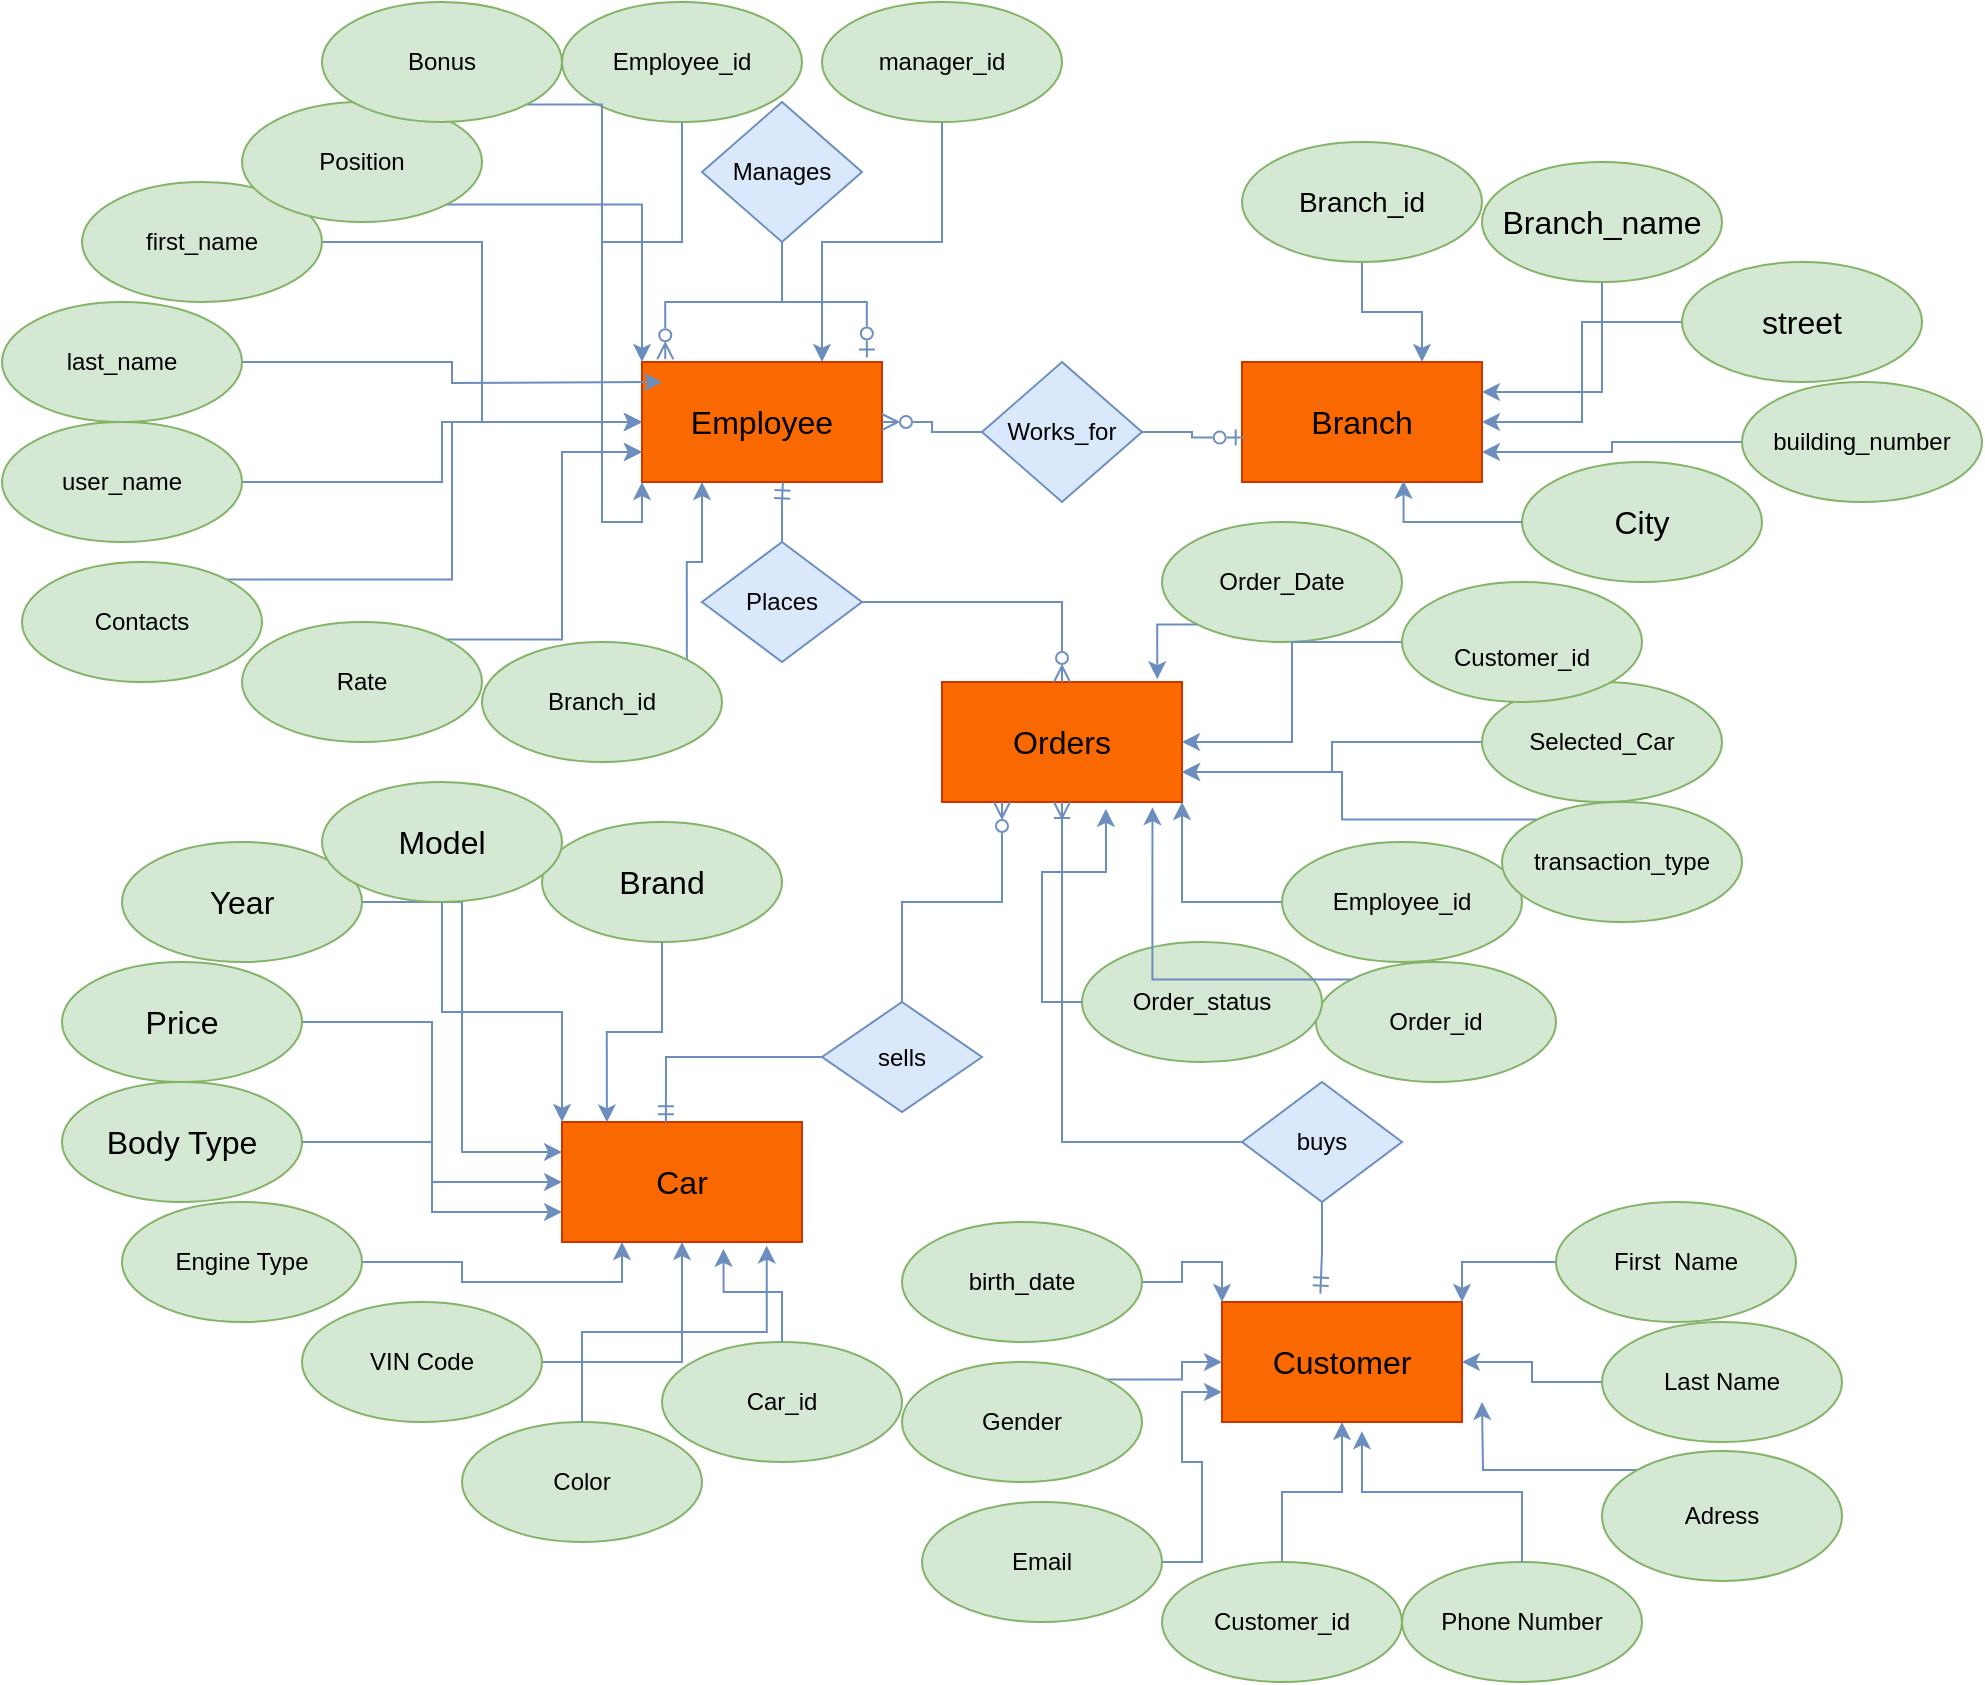 <mxfile version="22.0.4" type="device">
  <diagram name="Сторінка-1" id="SJtXVQ6FmcvDw9WWks-Q">
    <mxGraphModel dx="1050" dy="1719" grid="1" gridSize="10" guides="1" tooltips="1" connect="1" arrows="1" fold="1" page="1" pageScale="1" pageWidth="827" pageHeight="1169" math="0" shadow="0">
      <root>
        <mxCell id="0" />
        <mxCell id="1" parent="0" />
        <mxCell id="xA2Xlw5TdVz1zvSwqhGt-1" value="&lt;font style=&quot;font-size: 16px;&quot;&gt;Car&lt;/font&gt;" style="rounded=0;whiteSpace=wrap;html=1;fillColor=#fa6800;fontColor=#000000;strokeColor=#C73500;" parent="1" vertex="1">
          <mxGeometry x="330" y="420" width="120" height="60" as="geometry" />
        </mxCell>
        <mxCell id="xA2Xlw5TdVz1zvSwqhGt-2" value="&lt;font style=&quot;font-size: 16px;&quot;&gt;Branch&lt;/font&gt;" style="rounded=0;whiteSpace=wrap;html=1;fillColor=#fa6800;fontColor=#000000;strokeColor=#C73500;" parent="1" vertex="1">
          <mxGeometry x="670" y="40" width="120" height="60" as="geometry" />
        </mxCell>
        <mxCell id="xA2Xlw5TdVz1zvSwqhGt-3" value="&lt;font style=&quot;font-size: 16px;&quot;&gt;Orders&lt;/font&gt;" style="rounded=0;whiteSpace=wrap;html=1;fillColor=#fa6800;fontColor=#000000;strokeColor=#C73500;" parent="1" vertex="1">
          <mxGeometry x="520" y="200" width="120" height="60" as="geometry" />
        </mxCell>
        <mxCell id="xA2Xlw5TdVz1zvSwqhGt-4" value="&lt;span style=&quot;font-size: 16px;&quot;&gt;Employee&lt;/span&gt;" style="rounded=0;whiteSpace=wrap;html=1;fillColor=#fa6800;fontColor=#000000;strokeColor=#C73500;" parent="1" vertex="1">
          <mxGeometry x="370" y="40" width="120" height="60" as="geometry" />
        </mxCell>
        <mxCell id="xA2Xlw5TdVz1zvSwqhGt-5" value="&lt;font style=&quot;font-size: 16px;&quot;&gt;Customer&lt;/font&gt;" style="rounded=0;whiteSpace=wrap;html=1;fillColor=#fa6800;strokeColor=#C73500;fontColor=#000000;" parent="1" vertex="1">
          <mxGeometry x="660" y="510" width="120" height="60" as="geometry" />
        </mxCell>
        <mxCell id="xA2Xlw5TdVz1zvSwqhGt-6" value="&lt;font style=&quot;font-size: 16px;&quot;&gt;Brand&lt;/font&gt;" style="ellipse;whiteSpace=wrap;html=1;fillColor=#d5e8d4;strokeColor=#82b366;" parent="1" vertex="1">
          <mxGeometry x="320" y="270" width="120" height="60" as="geometry" />
        </mxCell>
        <mxCell id="vLWXg7ogVB09wTGL7GSh-17" style="edgeStyle=orthogonalEdgeStyle;rounded=0;orthogonalLoop=1;jettySize=auto;html=1;entryX=0.5;entryY=1;entryDx=0;entryDy=0;fillColor=#dae8fc;strokeColor=#6c8ebf;" parent="1" source="xA2Xlw5TdVz1zvSwqhGt-8" target="xA2Xlw5TdVz1zvSwqhGt-1" edge="1">
          <mxGeometry relative="1" as="geometry" />
        </mxCell>
        <mxCell id="xA2Xlw5TdVz1zvSwqhGt-8" value="VIN Code" style="ellipse;whiteSpace=wrap;html=1;fillColor=#d5e8d4;strokeColor=#82b366;" parent="1" vertex="1">
          <mxGeometry x="200" y="510" width="120" height="60" as="geometry" />
        </mxCell>
        <mxCell id="vLWXg7ogVB09wTGL7GSh-20" style="edgeStyle=orthogonalEdgeStyle;rounded=0;orthogonalLoop=1;jettySize=auto;html=1;entryX=0;entryY=0.25;entryDx=0;entryDy=0;fillColor=#dae8fc;strokeColor=#6c8ebf;" parent="1" source="xA2Xlw5TdVz1zvSwqhGt-9" target="xA2Xlw5TdVz1zvSwqhGt-1" edge="1">
          <mxGeometry relative="1" as="geometry" />
        </mxCell>
        <mxCell id="xA2Xlw5TdVz1zvSwqhGt-9" value="&lt;font style=&quot;font-size: 16px;&quot;&gt;Year&lt;/font&gt;" style="ellipse;whiteSpace=wrap;html=1;fillColor=#d5e8d4;strokeColor=#82b366;" parent="1" vertex="1">
          <mxGeometry x="110" y="280" width="120" height="60" as="geometry" />
        </mxCell>
        <mxCell id="vLWXg7ogVB09wTGL7GSh-21" style="edgeStyle=orthogonalEdgeStyle;rounded=0;orthogonalLoop=1;jettySize=auto;html=1;entryX=0;entryY=0.5;entryDx=0;entryDy=0;fillColor=#dae8fc;strokeColor=#6c8ebf;" parent="1" source="xA2Xlw5TdVz1zvSwqhGt-10" target="xA2Xlw5TdVz1zvSwqhGt-1" edge="1">
          <mxGeometry relative="1" as="geometry" />
        </mxCell>
        <mxCell id="xA2Xlw5TdVz1zvSwqhGt-10" value="&lt;font style=&quot;font-size: 16px;&quot;&gt;Price&lt;/font&gt;" style="ellipse;whiteSpace=wrap;html=1;fillColor=#d5e8d4;strokeColor=#82b366;" parent="1" vertex="1">
          <mxGeometry x="80" y="340" width="120" height="60" as="geometry" />
        </mxCell>
        <mxCell id="vLWXg7ogVB09wTGL7GSh-22" style="edgeStyle=orthogonalEdgeStyle;rounded=0;orthogonalLoop=1;jettySize=auto;html=1;entryX=0;entryY=0.75;entryDx=0;entryDy=0;fillColor=#dae8fc;strokeColor=#6c8ebf;" parent="1" source="xA2Xlw5TdVz1zvSwqhGt-11" target="xA2Xlw5TdVz1zvSwqhGt-1" edge="1">
          <mxGeometry relative="1" as="geometry" />
        </mxCell>
        <mxCell id="xA2Xlw5TdVz1zvSwqhGt-11" value="&lt;font style=&quot;font-size: 16px;&quot;&gt;Body Type&lt;/font&gt;" style="ellipse;whiteSpace=wrap;html=1;fillColor=#d5e8d4;strokeColor=#82b366;" parent="1" vertex="1">
          <mxGeometry x="80" y="400" width="120" height="60" as="geometry" />
        </mxCell>
        <mxCell id="vLWXg7ogVB09wTGL7GSh-19" style="edgeStyle=orthogonalEdgeStyle;rounded=0;orthogonalLoop=1;jettySize=auto;html=1;entryX=0;entryY=0;entryDx=0;entryDy=0;fillColor=#dae8fc;strokeColor=#6c8ebf;" parent="1" source="xA2Xlw5TdVz1zvSwqhGt-12" target="xA2Xlw5TdVz1zvSwqhGt-1" edge="1">
          <mxGeometry relative="1" as="geometry" />
        </mxCell>
        <mxCell id="xA2Xlw5TdVz1zvSwqhGt-12" value="&lt;span style=&quot;font-size: 16px;&quot;&gt;Model&lt;/span&gt;" style="ellipse;whiteSpace=wrap;html=1;fillColor=#d5e8d4;strokeColor=#82b366;" parent="1" vertex="1">
          <mxGeometry x="210" y="250" width="120" height="60" as="geometry" />
        </mxCell>
        <mxCell id="vLWXg7ogVB09wTGL7GSh-23" style="edgeStyle=orthogonalEdgeStyle;rounded=0;orthogonalLoop=1;jettySize=auto;html=1;entryX=0.25;entryY=1;entryDx=0;entryDy=0;fillColor=#dae8fc;strokeColor=#6c8ebf;" parent="1" source="xA2Xlw5TdVz1zvSwqhGt-13" target="xA2Xlw5TdVz1zvSwqhGt-1" edge="1">
          <mxGeometry relative="1" as="geometry" />
        </mxCell>
        <mxCell id="xA2Xlw5TdVz1zvSwqhGt-13" value="Engine Type" style="ellipse;whiteSpace=wrap;html=1;fillColor=#d5e8d4;strokeColor=#82b366;" parent="1" vertex="1">
          <mxGeometry x="110" y="460" width="120" height="60" as="geometry" />
        </mxCell>
        <mxCell id="EOW3ffoUdWi_FFbtDDDX-25" style="edgeStyle=orthogonalEdgeStyle;rounded=0;orthogonalLoop=1;jettySize=auto;html=1;entryX=0;entryY=0.5;entryDx=0;entryDy=0;fillColor=#dae8fc;strokeColor=#6c8ebf;" parent="1" source="xA2Xlw5TdVz1zvSwqhGt-16" target="xA2Xlw5TdVz1zvSwqhGt-4" edge="1">
          <mxGeometry relative="1" as="geometry" />
        </mxCell>
        <mxCell id="xA2Xlw5TdVz1zvSwqhGt-16" value="first_name" style="ellipse;whiteSpace=wrap;html=1;fillColor=#d5e8d4;strokeColor=#82b366;" parent="1" vertex="1">
          <mxGeometry x="90" y="-50" width="120" height="60" as="geometry" />
        </mxCell>
        <mxCell id="EOW3ffoUdWi_FFbtDDDX-22" style="edgeStyle=orthogonalEdgeStyle;rounded=0;orthogonalLoop=1;jettySize=auto;html=1;exitX=1;exitY=0;exitDx=0;exitDy=0;entryX=0;entryY=0.5;entryDx=0;entryDy=0;fillColor=#dae8fc;strokeColor=#6c8ebf;" parent="1" source="xA2Xlw5TdVz1zvSwqhGt-17" target="xA2Xlw5TdVz1zvSwqhGt-4" edge="1">
          <mxGeometry relative="1" as="geometry" />
        </mxCell>
        <mxCell id="xA2Xlw5TdVz1zvSwqhGt-17" value="Contacts" style="ellipse;whiteSpace=wrap;html=1;fillColor=#d5e8d4;strokeColor=#82b366;" parent="1" vertex="1">
          <mxGeometry x="60" y="140" width="120" height="60" as="geometry" />
        </mxCell>
        <mxCell id="EOW3ffoUdWi_FFbtDDDX-24" style="edgeStyle=orthogonalEdgeStyle;rounded=0;orthogonalLoop=1;jettySize=auto;html=1;fillColor=#dae8fc;strokeColor=#6c8ebf;" parent="1" source="xA2Xlw5TdVz1zvSwqhGt-18" edge="1">
          <mxGeometry relative="1" as="geometry">
            <mxPoint x="380" y="50" as="targetPoint" />
          </mxGeometry>
        </mxCell>
        <mxCell id="xA2Xlw5TdVz1zvSwqhGt-18" value="last_name" style="ellipse;whiteSpace=wrap;html=1;fillColor=#d5e8d4;strokeColor=#82b366;" parent="1" vertex="1">
          <mxGeometry x="50" y="10" width="120" height="60" as="geometry" />
        </mxCell>
        <mxCell id="xA2Xlw5TdVz1zvSwqhGt-20" value="&lt;span style=&quot;font-size: 16px;&quot;&gt;City&lt;/span&gt;" style="ellipse;whiteSpace=wrap;html=1;fillColor=#d5e8d4;strokeColor=#82b366;" parent="1" vertex="1">
          <mxGeometry x="810" y="90" width="120" height="60" as="geometry" />
        </mxCell>
        <mxCell id="vLWXg7ogVB09wTGL7GSh-39" style="edgeStyle=orthogonalEdgeStyle;rounded=0;orthogonalLoop=1;jettySize=auto;html=1;entryX=0.75;entryY=0;entryDx=0;entryDy=0;fillColor=#dae8fc;strokeColor=#6c8ebf;" parent="1" source="xA2Xlw5TdVz1zvSwqhGt-21" target="xA2Xlw5TdVz1zvSwqhGt-2" edge="1">
          <mxGeometry relative="1" as="geometry" />
        </mxCell>
        <mxCell id="xA2Xlw5TdVz1zvSwqhGt-21" value="&lt;span style=&quot;font-size: 14px;&quot;&gt;Branch_id&lt;/span&gt;" style="ellipse;whiteSpace=wrap;html=1;fillColor=#d5e8d4;strokeColor=#82b366;" parent="1" vertex="1">
          <mxGeometry x="670" y="-70" width="120" height="60" as="geometry" />
        </mxCell>
        <mxCell id="xA2Xlw5TdVz1zvSwqhGt-22" value="Order_Date" style="ellipse;whiteSpace=wrap;html=1;fillColor=#d5e8d4;strokeColor=#82b366;" parent="1" vertex="1">
          <mxGeometry x="630" y="120" width="120" height="60" as="geometry" />
        </mxCell>
        <mxCell id="vLWXg7ogVB09wTGL7GSh-35" style="edgeStyle=orthogonalEdgeStyle;rounded=0;orthogonalLoop=1;jettySize=auto;html=1;entryX=1;entryY=0.75;entryDx=0;entryDy=0;fillColor=#dae8fc;strokeColor=#6c8ebf;" parent="1" source="xA2Xlw5TdVz1zvSwqhGt-23" target="xA2Xlw5TdVz1zvSwqhGt-3" edge="1">
          <mxGeometry relative="1" as="geometry" />
        </mxCell>
        <mxCell id="xA2Xlw5TdVz1zvSwqhGt-23" value="Selected_Car" style="ellipse;whiteSpace=wrap;html=1;fillColor=#d5e8d4;strokeColor=#82b366;" parent="1" vertex="1">
          <mxGeometry x="790" y="200" width="120" height="60" as="geometry" />
        </mxCell>
        <mxCell id="xA2Xlw5TdVz1zvSwqhGt-24" value="Order_id" style="ellipse;whiteSpace=wrap;html=1;fillColor=#d5e8d4;strokeColor=#82b366;" parent="1" vertex="1">
          <mxGeometry x="707" y="340" width="120" height="60" as="geometry" />
        </mxCell>
        <mxCell id="xA2Xlw5TdVz1zvSwqhGt-25" value="Order_status" style="ellipse;whiteSpace=wrap;html=1;fillColor=#d5e8d4;strokeColor=#82b366;" parent="1" vertex="1">
          <mxGeometry x="590" y="330" width="120" height="60" as="geometry" />
        </mxCell>
        <mxCell id="vLWXg7ogVB09wTGL7GSh-34" style="edgeStyle=orthogonalEdgeStyle;rounded=0;orthogonalLoop=1;jettySize=auto;html=1;exitX=0;exitY=0.5;exitDx=0;exitDy=0;fillColor=#dae8fc;strokeColor=#6c8ebf;" parent="1" source="xA2Xlw5TdVz1zvSwqhGt-26" target="xA2Xlw5TdVz1zvSwqhGt-3" edge="1">
          <mxGeometry relative="1" as="geometry" />
        </mxCell>
        <mxCell id="xA2Xlw5TdVz1zvSwqhGt-26" value="&lt;br&gt;Customer_id&lt;br&gt;" style="ellipse;whiteSpace=wrap;html=1;fillColor=#d5e8d4;strokeColor=#82b366;" parent="1" vertex="1">
          <mxGeometry x="750" y="150" width="120" height="60" as="geometry" />
        </mxCell>
        <mxCell id="vLWXg7ogVB09wTGL7GSh-12" style="edgeStyle=orthogonalEdgeStyle;rounded=0;orthogonalLoop=1;jettySize=auto;html=1;entryX=0;entryY=0.75;entryDx=0;entryDy=0;fillColor=#dae8fc;strokeColor=#6c8ebf;" parent="1" source="xA2Xlw5TdVz1zvSwqhGt-27" target="xA2Xlw5TdVz1zvSwqhGt-5" edge="1">
          <mxGeometry relative="1" as="geometry" />
        </mxCell>
        <mxCell id="xA2Xlw5TdVz1zvSwqhGt-27" value="Email" style="ellipse;whiteSpace=wrap;html=1;fillColor=#d5e8d4;strokeColor=#82b366;" parent="1" vertex="1">
          <mxGeometry x="510" y="610" width="120" height="60" as="geometry" />
        </mxCell>
        <mxCell id="vLWXg7ogVB09wTGL7GSh-11" style="edgeStyle=orthogonalEdgeStyle;rounded=0;orthogonalLoop=1;jettySize=auto;html=1;entryX=1;entryY=0;entryDx=0;entryDy=0;fillColor=#dae8fc;strokeColor=#6c8ebf;" parent="1" source="xA2Xlw5TdVz1zvSwqhGt-28" target="xA2Xlw5TdVz1zvSwqhGt-5" edge="1">
          <mxGeometry relative="1" as="geometry" />
        </mxCell>
        <mxCell id="xA2Xlw5TdVz1zvSwqhGt-28" value="First&amp;nbsp; Name" style="ellipse;whiteSpace=wrap;html=1;fillColor=#d5e8d4;strokeColor=#82b366;" parent="1" vertex="1">
          <mxGeometry x="827" y="460" width="120" height="60" as="geometry" />
        </mxCell>
        <mxCell id="vLWXg7ogVB09wTGL7GSh-10" style="edgeStyle=orthogonalEdgeStyle;rounded=0;orthogonalLoop=1;jettySize=auto;html=1;entryX=1;entryY=0.5;entryDx=0;entryDy=0;fillColor=#dae8fc;strokeColor=#6c8ebf;" parent="1" source="xA2Xlw5TdVz1zvSwqhGt-29" target="xA2Xlw5TdVz1zvSwqhGt-5" edge="1">
          <mxGeometry relative="1" as="geometry" />
        </mxCell>
        <mxCell id="xA2Xlw5TdVz1zvSwqhGt-29" value="Last Name" style="ellipse;whiteSpace=wrap;html=1;fillColor=#d5e8d4;strokeColor=#82b366;" parent="1" vertex="1">
          <mxGeometry x="850" y="520" width="120" height="60" as="geometry" />
        </mxCell>
        <mxCell id="vLWXg7ogVB09wTGL7GSh-7" style="edgeStyle=orthogonalEdgeStyle;rounded=0;orthogonalLoop=1;jettySize=auto;html=1;exitX=0.5;exitY=0;exitDx=0;exitDy=0;fillColor=#dae8fc;strokeColor=#6c8ebf;" parent="1" source="xA2Xlw5TdVz1zvSwqhGt-30" target="xA2Xlw5TdVz1zvSwqhGt-5" edge="1">
          <mxGeometry relative="1" as="geometry" />
        </mxCell>
        <mxCell id="xA2Xlw5TdVz1zvSwqhGt-30" value="Customer_id" style="ellipse;whiteSpace=wrap;html=1;fillColor=#d5e8d4;strokeColor=#82b366;" parent="1" vertex="1">
          <mxGeometry x="630" y="640" width="120" height="60" as="geometry" />
        </mxCell>
        <mxCell id="xA2Xlw5TdVz1zvSwqhGt-31" value="Phone Number" style="ellipse;whiteSpace=wrap;html=1;fillColor=#d5e8d4;strokeColor=#82b366;" parent="1" vertex="1">
          <mxGeometry x="750" y="640" width="120" height="60" as="geometry" />
        </mxCell>
        <mxCell id="vLWXg7ogVB09wTGL7GSh-9" style="edgeStyle=orthogonalEdgeStyle;rounded=0;orthogonalLoop=1;jettySize=auto;html=1;exitX=0;exitY=0;exitDx=0;exitDy=0;fillColor=#dae8fc;strokeColor=#6c8ebf;" parent="1" source="xA2Xlw5TdVz1zvSwqhGt-32" edge="1">
          <mxGeometry relative="1" as="geometry">
            <mxPoint x="790" y="560" as="targetPoint" />
          </mxGeometry>
        </mxCell>
        <mxCell id="xA2Xlw5TdVz1zvSwqhGt-32" value="Adress" style="ellipse;whiteSpace=wrap;html=1;fillColor=#d5e8d4;strokeColor=#82b366;" parent="1" vertex="1">
          <mxGeometry x="850" y="584.5" width="120" height="65" as="geometry" />
        </mxCell>
        <mxCell id="aP8zljrskZ-BRKJ0sRKf-2" style="edgeStyle=orthogonalEdgeStyle;rounded=0;orthogonalLoop=1;jettySize=auto;html=1;entryX=1;entryY=0.5;entryDx=0;entryDy=0;endArrow=ERzeroToMany;endFill=0;fillColor=#dae8fc;strokeColor=#6c8ebf;" parent="1" source="vLWXg7ogVB09wTGL7GSh-1" target="xA2Xlw5TdVz1zvSwqhGt-4" edge="1">
          <mxGeometry relative="1" as="geometry" />
        </mxCell>
        <mxCell id="vLWXg7ogVB09wTGL7GSh-1" value="Works_for" style="rhombus;whiteSpace=wrap;html=1;fillColor=#dae8fc;strokeColor=#6c8ebf;" parent="1" vertex="1">
          <mxGeometry x="540" y="40" width="80" height="70" as="geometry" />
        </mxCell>
        <mxCell id="vLWXg7ogVB09wTGL7GSh-2" value="Manages" style="rhombus;whiteSpace=wrap;html=1;fillColor=#dae8fc;strokeColor=#6c8ebf;" parent="1" vertex="1">
          <mxGeometry x="400" y="-90" width="80" height="70" as="geometry" />
        </mxCell>
        <mxCell id="vLWXg7ogVB09wTGL7GSh-41" style="edgeStyle=orthogonalEdgeStyle;rounded=0;orthogonalLoop=1;jettySize=auto;html=1;entryX=0.5;entryY=0;entryDx=0;entryDy=0;endArrow=ERzeroToMany;endFill=0;fillColor=#dae8fc;strokeColor=#6c8ebf;" parent="1" source="vLWXg7ogVB09wTGL7GSh-3" target="xA2Xlw5TdVz1zvSwqhGt-3" edge="1">
          <mxGeometry relative="1" as="geometry" />
        </mxCell>
        <mxCell id="vLWXg7ogVB09wTGL7GSh-3" value="Places" style="rhombus;whiteSpace=wrap;html=1;fillColor=#dae8fc;strokeColor=#6c8ebf;" parent="1" vertex="1">
          <mxGeometry x="400" y="130" width="80" height="60" as="geometry" />
        </mxCell>
        <mxCell id="vLWXg7ogVB09wTGL7GSh-16" style="edgeStyle=orthogonalEdgeStyle;rounded=0;orthogonalLoop=1;jettySize=auto;html=1;entryX=0.25;entryY=1;entryDx=0;entryDy=0;endArrow=ERzeroToMany;endFill=0;fillColor=#dae8fc;strokeColor=#6c8ebf;" parent="1" source="vLWXg7ogVB09wTGL7GSh-4" target="xA2Xlw5TdVz1zvSwqhGt-3" edge="1">
          <mxGeometry relative="1" as="geometry" />
        </mxCell>
        <mxCell id="vLWXg7ogVB09wTGL7GSh-4" value="sells" style="rhombus;whiteSpace=wrap;html=1;fillColor=#dae8fc;strokeColor=#6c8ebf;" parent="1" vertex="1">
          <mxGeometry x="460" y="360" width="80" height="55" as="geometry" />
        </mxCell>
        <mxCell id="vLWXg7ogVB09wTGL7GSh-14" style="edgeStyle=orthogonalEdgeStyle;rounded=0;orthogonalLoop=1;jettySize=auto;html=1;entryX=0.5;entryY=1;entryDx=0;entryDy=0;endArrow=ERoneToMany;endFill=0;fillColor=#dae8fc;strokeColor=#6c8ebf;" parent="1" source="vLWXg7ogVB09wTGL7GSh-5" target="xA2Xlw5TdVz1zvSwqhGt-3" edge="1">
          <mxGeometry relative="1" as="geometry" />
        </mxCell>
        <mxCell id="vLWXg7ogVB09wTGL7GSh-5" value="buys" style="rhombus;whiteSpace=wrap;html=1;fillColor=#dae8fc;strokeColor=#6c8ebf;" parent="1" vertex="1">
          <mxGeometry x="670" y="400" width="80" height="60" as="geometry" />
        </mxCell>
        <mxCell id="vLWXg7ogVB09wTGL7GSh-8" style="edgeStyle=orthogonalEdgeStyle;rounded=0;orthogonalLoop=1;jettySize=auto;html=1;entryX=0.583;entryY=1.077;entryDx=0;entryDy=0;entryPerimeter=0;fillColor=#dae8fc;strokeColor=#6c8ebf;" parent="1" source="xA2Xlw5TdVz1zvSwqhGt-31" target="xA2Xlw5TdVz1zvSwqhGt-5" edge="1">
          <mxGeometry relative="1" as="geometry" />
        </mxCell>
        <mxCell id="vLWXg7ogVB09wTGL7GSh-13" style="edgeStyle=orthogonalEdgeStyle;rounded=0;orthogonalLoop=1;jettySize=auto;html=1;entryX=0.41;entryY=-0.07;entryDx=0;entryDy=0;entryPerimeter=0;endArrow=ERmandOne;endFill=0;fillColor=#dae8fc;strokeColor=#6c8ebf;" parent="1" source="vLWXg7ogVB09wTGL7GSh-5" target="xA2Xlw5TdVz1zvSwqhGt-5" edge="1">
          <mxGeometry relative="1" as="geometry" />
        </mxCell>
        <mxCell id="vLWXg7ogVB09wTGL7GSh-15" style="edgeStyle=orthogonalEdgeStyle;rounded=0;orthogonalLoop=1;jettySize=auto;html=1;entryX=0.433;entryY=0.003;entryDx=0;entryDy=0;entryPerimeter=0;endArrow=ERmandOne;endFill=0;fillColor=#dae8fc;strokeColor=#6c8ebf;" parent="1" source="vLWXg7ogVB09wTGL7GSh-4" target="xA2Xlw5TdVz1zvSwqhGt-1" edge="1">
          <mxGeometry relative="1" as="geometry" />
        </mxCell>
        <mxCell id="vLWXg7ogVB09wTGL7GSh-18" style="edgeStyle=orthogonalEdgeStyle;rounded=0;orthogonalLoop=1;jettySize=auto;html=1;entryX=0.187;entryY=0.003;entryDx=0;entryDy=0;entryPerimeter=0;fillColor=#dae8fc;strokeColor=#6c8ebf;" parent="1" source="xA2Xlw5TdVz1zvSwqhGt-6" target="xA2Xlw5TdVz1zvSwqhGt-1" edge="1">
          <mxGeometry relative="1" as="geometry" />
        </mxCell>
        <mxCell id="vLWXg7ogVB09wTGL7GSh-24" style="edgeStyle=orthogonalEdgeStyle;rounded=0;orthogonalLoop=1;jettySize=auto;html=1;entryX=0.007;entryY=0.63;entryDx=0;entryDy=0;entryPerimeter=0;endArrow=ERzeroToOne;endFill=0;fillColor=#dae8fc;strokeColor=#6c8ebf;" parent="1" source="vLWXg7ogVB09wTGL7GSh-1" target="xA2Xlw5TdVz1zvSwqhGt-2" edge="1">
          <mxGeometry relative="1" as="geometry" />
        </mxCell>
        <mxCell id="vLWXg7ogVB09wTGL7GSh-26" style="edgeStyle=orthogonalEdgeStyle;rounded=0;orthogonalLoop=1;jettySize=auto;html=1;entryX=0.937;entryY=-0.037;entryDx=0;entryDy=0;entryPerimeter=0;endArrow=ERzeroToOne;endFill=0;fillColor=#dae8fc;strokeColor=#6c8ebf;" parent="1" source="vLWXg7ogVB09wTGL7GSh-2" target="xA2Xlw5TdVz1zvSwqhGt-4" edge="1">
          <mxGeometry relative="1" as="geometry" />
        </mxCell>
        <mxCell id="vLWXg7ogVB09wTGL7GSh-27" style="edgeStyle=orthogonalEdgeStyle;rounded=0;orthogonalLoop=1;jettySize=auto;html=1;entryX=0.097;entryY=-0.023;entryDx=0;entryDy=0;entryPerimeter=0;endArrow=ERzeroToMany;endFill=0;fillColor=#dae8fc;strokeColor=#6c8ebf;" parent="1" source="vLWXg7ogVB09wTGL7GSh-2" target="xA2Xlw5TdVz1zvSwqhGt-4" edge="1">
          <mxGeometry relative="1" as="geometry" />
        </mxCell>
        <mxCell id="vLWXg7ogVB09wTGL7GSh-33" style="edgeStyle=orthogonalEdgeStyle;rounded=0;orthogonalLoop=1;jettySize=auto;html=1;exitX=0;exitY=1;exitDx=0;exitDy=0;entryX=0.897;entryY=-0.023;entryDx=0;entryDy=0;entryPerimeter=0;fillColor=#dae8fc;strokeColor=#6c8ebf;" parent="1" source="xA2Xlw5TdVz1zvSwqhGt-22" target="xA2Xlw5TdVz1zvSwqhGt-3" edge="1">
          <mxGeometry relative="1" as="geometry" />
        </mxCell>
        <mxCell id="vLWXg7ogVB09wTGL7GSh-37" style="edgeStyle=orthogonalEdgeStyle;rounded=0;orthogonalLoop=1;jettySize=auto;html=1;exitX=0;exitY=0.5;exitDx=0;exitDy=0;entryX=0.683;entryY=1.057;entryDx=0;entryDy=0;entryPerimeter=0;fillColor=#dae8fc;strokeColor=#6c8ebf;" parent="1" source="xA2Xlw5TdVz1zvSwqhGt-25" target="xA2Xlw5TdVz1zvSwqhGt-3" edge="1">
          <mxGeometry relative="1" as="geometry" />
        </mxCell>
        <mxCell id="vLWXg7ogVB09wTGL7GSh-40" style="edgeStyle=orthogonalEdgeStyle;rounded=0;orthogonalLoop=1;jettySize=auto;html=1;entryX=0.673;entryY=0.99;entryDx=0;entryDy=0;entryPerimeter=0;fillColor=#dae8fc;strokeColor=#6c8ebf;" parent="1" source="xA2Xlw5TdVz1zvSwqhGt-20" target="xA2Xlw5TdVz1zvSwqhGt-2" edge="1">
          <mxGeometry relative="1" as="geometry" />
        </mxCell>
        <mxCell id="EOW3ffoUdWi_FFbtDDDX-2" value="Color" style="ellipse;whiteSpace=wrap;html=1;fillColor=#d5e8d4;strokeColor=#82b366;" parent="1" vertex="1">
          <mxGeometry x="280" y="570" width="120" height="60" as="geometry" />
        </mxCell>
        <mxCell id="EOW3ffoUdWi_FFbtDDDX-4" style="edgeStyle=orthogonalEdgeStyle;rounded=0;orthogonalLoop=1;jettySize=auto;html=1;entryX=0.853;entryY=1.03;entryDx=0;entryDy=0;entryPerimeter=0;fillColor=#dae8fc;strokeColor=#6c8ebf;" parent="1" source="EOW3ffoUdWi_FFbtDDDX-2" target="xA2Xlw5TdVz1zvSwqhGt-1" edge="1">
          <mxGeometry relative="1" as="geometry" />
        </mxCell>
        <mxCell id="EOW3ffoUdWi_FFbtDDDX-26" style="edgeStyle=orthogonalEdgeStyle;rounded=0;orthogonalLoop=1;jettySize=auto;html=1;exitX=1;exitY=1;exitDx=0;exitDy=0;entryX=0;entryY=0;entryDx=0;entryDy=0;fillColor=#dae8fc;strokeColor=#6c8ebf;" parent="1" source="EOW3ffoUdWi_FFbtDDDX-5" target="xA2Xlw5TdVz1zvSwqhGt-4" edge="1">
          <mxGeometry relative="1" as="geometry" />
        </mxCell>
        <mxCell id="EOW3ffoUdWi_FFbtDDDX-5" value="Position" style="ellipse;whiteSpace=wrap;html=1;fillColor=#d5e8d4;strokeColor=#82b366;" parent="1" vertex="1">
          <mxGeometry x="170" y="-90" width="120" height="60" as="geometry" />
        </mxCell>
        <mxCell id="EOW3ffoUdWi_FFbtDDDX-21" style="edgeStyle=orthogonalEdgeStyle;rounded=0;orthogonalLoop=1;jettySize=auto;html=1;exitX=1;exitY=0;exitDx=0;exitDy=0;entryX=0;entryY=0.75;entryDx=0;entryDy=0;fillColor=#dae8fc;strokeColor=#6c8ebf;" parent="1" source="EOW3ffoUdWi_FFbtDDDX-7" target="xA2Xlw5TdVz1zvSwqhGt-4" edge="1">
          <mxGeometry relative="1" as="geometry" />
        </mxCell>
        <mxCell id="EOW3ffoUdWi_FFbtDDDX-7" value="Rate" style="ellipse;whiteSpace=wrap;html=1;fillColor=#d5e8d4;strokeColor=#82b366;" parent="1" vertex="1">
          <mxGeometry x="170" y="170" width="120" height="60" as="geometry" />
        </mxCell>
        <mxCell id="EOW3ffoUdWi_FFbtDDDX-20" style="edgeStyle=orthogonalEdgeStyle;rounded=0;orthogonalLoop=1;jettySize=auto;html=1;exitX=1;exitY=0;exitDx=0;exitDy=0;entryX=0.25;entryY=1;entryDx=0;entryDy=0;fillColor=#dae8fc;strokeColor=#6c8ebf;" parent="1" source="EOW3ffoUdWi_FFbtDDDX-8" target="xA2Xlw5TdVz1zvSwqhGt-4" edge="1">
          <mxGeometry relative="1" as="geometry" />
        </mxCell>
        <mxCell id="EOW3ffoUdWi_FFbtDDDX-8" value="Branch_id" style="ellipse;whiteSpace=wrap;html=1;fillColor=#d5e8d4;strokeColor=#82b366;" parent="1" vertex="1">
          <mxGeometry x="290" y="180" width="120" height="60" as="geometry" />
        </mxCell>
        <mxCell id="EOW3ffoUdWi_FFbtDDDX-27" style="edgeStyle=orthogonalEdgeStyle;rounded=0;orthogonalLoop=1;jettySize=auto;html=1;entryX=0;entryY=1;entryDx=0;entryDy=0;fillColor=#dae8fc;strokeColor=#6c8ebf;" parent="1" source="EOW3ffoUdWi_FFbtDDDX-9" target="xA2Xlw5TdVz1zvSwqhGt-4" edge="1">
          <mxGeometry relative="1" as="geometry" />
        </mxCell>
        <mxCell id="EOW3ffoUdWi_FFbtDDDX-9" value="Employee_id" style="ellipse;whiteSpace=wrap;html=1;fillColor=#d5e8d4;strokeColor=#82b366;" parent="1" vertex="1">
          <mxGeometry x="330" y="-140" width="120" height="60" as="geometry" />
        </mxCell>
        <mxCell id="EOW3ffoUdWi_FFbtDDDX-12" style="edgeStyle=orthogonalEdgeStyle;rounded=0;orthogonalLoop=1;jettySize=auto;html=1;entryX=1;entryY=0.25;entryDx=0;entryDy=0;fillColor=#dae8fc;strokeColor=#6c8ebf;" parent="1" source="EOW3ffoUdWi_FFbtDDDX-10" target="xA2Xlw5TdVz1zvSwqhGt-2" edge="1">
          <mxGeometry relative="1" as="geometry" />
        </mxCell>
        <mxCell id="EOW3ffoUdWi_FFbtDDDX-10" value="&lt;span style=&quot;font-size: 16px;&quot;&gt;Branch_name&lt;/span&gt;" style="ellipse;whiteSpace=wrap;html=1;fillColor=#d5e8d4;strokeColor=#82b366;" parent="1" vertex="1">
          <mxGeometry x="790" y="-60" width="120" height="60" as="geometry" />
        </mxCell>
        <mxCell id="EOW3ffoUdWi_FFbtDDDX-14" style="edgeStyle=orthogonalEdgeStyle;rounded=0;orthogonalLoop=1;jettySize=auto;html=1;entryX=1;entryY=1;entryDx=0;entryDy=0;fillColor=#dae8fc;strokeColor=#6c8ebf;" parent="1" source="EOW3ffoUdWi_FFbtDDDX-13" target="xA2Xlw5TdVz1zvSwqhGt-3" edge="1">
          <mxGeometry relative="1" as="geometry" />
        </mxCell>
        <mxCell id="EOW3ffoUdWi_FFbtDDDX-13" value="Employee_id" style="ellipse;whiteSpace=wrap;html=1;fillColor=#d5e8d4;strokeColor=#82b366;" parent="1" vertex="1">
          <mxGeometry x="690" y="280" width="120" height="60" as="geometry" />
        </mxCell>
        <mxCell id="EOW3ffoUdWi_FFbtDDDX-15" style="edgeStyle=orthogonalEdgeStyle;rounded=0;orthogonalLoop=1;jettySize=auto;html=1;exitX=0;exitY=0;exitDx=0;exitDy=0;entryX=0.877;entryY=1.043;entryDx=0;entryDy=0;entryPerimeter=0;fillColor=#dae8fc;strokeColor=#6c8ebf;" parent="1" source="xA2Xlw5TdVz1zvSwqhGt-24" target="xA2Xlw5TdVz1zvSwqhGt-3" edge="1">
          <mxGeometry relative="1" as="geometry" />
        </mxCell>
        <mxCell id="EOW3ffoUdWi_FFbtDDDX-18" style="edgeStyle=orthogonalEdgeStyle;rounded=0;orthogonalLoop=1;jettySize=auto;html=1;exitX=1;exitY=0;exitDx=0;exitDy=0;entryX=0;entryY=0.5;entryDx=0;entryDy=0;fillColor=#dae8fc;strokeColor=#6c8ebf;" parent="1" source="EOW3ffoUdWi_FFbtDDDX-16" target="xA2Xlw5TdVz1zvSwqhGt-5" edge="1">
          <mxGeometry relative="1" as="geometry" />
        </mxCell>
        <mxCell id="EOW3ffoUdWi_FFbtDDDX-16" value="Gender" style="ellipse;whiteSpace=wrap;html=1;fillColor=#d5e8d4;strokeColor=#82b366;" parent="1" vertex="1">
          <mxGeometry x="500" y="540" width="120" height="60" as="geometry" />
        </mxCell>
        <mxCell id="EOW3ffoUdWi_FFbtDDDX-19" style="edgeStyle=orthogonalEdgeStyle;rounded=0;orthogonalLoop=1;jettySize=auto;html=1;exitX=1;exitY=0.5;exitDx=0;exitDy=0;entryX=0;entryY=0;entryDx=0;entryDy=0;fillColor=#dae8fc;strokeColor=#6c8ebf;" parent="1" source="EOW3ffoUdWi_FFbtDDDX-17" target="xA2Xlw5TdVz1zvSwqhGt-5" edge="1">
          <mxGeometry relative="1" as="geometry" />
        </mxCell>
        <mxCell id="EOW3ffoUdWi_FFbtDDDX-17" value="birth_date" style="ellipse;whiteSpace=wrap;html=1;fillColor=#d5e8d4;strokeColor=#82b366;" parent="1" vertex="1">
          <mxGeometry x="500" y="470" width="120" height="60" as="geometry" />
        </mxCell>
        <mxCell id="aP8zljrskZ-BRKJ0sRKf-1" style="edgeStyle=orthogonalEdgeStyle;rounded=0;orthogonalLoop=1;jettySize=auto;html=1;entryX=0.587;entryY=1.003;entryDx=0;entryDy=0;entryPerimeter=0;endArrow=ERmandOne;endFill=0;fillColor=#dae8fc;strokeColor=#6c8ebf;" parent="1" source="vLWXg7ogVB09wTGL7GSh-3" target="xA2Xlw5TdVz1zvSwqhGt-4" edge="1">
          <mxGeometry relative="1" as="geometry" />
        </mxCell>
        <mxCell id="RJJfYNmW49-ku6Qb9xGs-3" style="edgeStyle=orthogonalEdgeStyle;rounded=0;orthogonalLoop=1;jettySize=auto;html=1;fillColor=#dae8fc;strokeColor=#6c8ebf;" edge="1" parent="1" source="RJJfYNmW49-ku6Qb9xGs-1" target="xA2Xlw5TdVz1zvSwqhGt-4">
          <mxGeometry relative="1" as="geometry" />
        </mxCell>
        <mxCell id="RJJfYNmW49-ku6Qb9xGs-1" value="user_name" style="ellipse;whiteSpace=wrap;html=1;fillColor=#d5e8d4;strokeColor=#82b366;" vertex="1" parent="1">
          <mxGeometry x="50" y="70" width="120" height="60" as="geometry" />
        </mxCell>
        <mxCell id="RJJfYNmW49-ku6Qb9xGs-4" style="edgeStyle=orthogonalEdgeStyle;rounded=0;orthogonalLoop=1;jettySize=auto;html=1;exitX=1;exitY=1;exitDx=0;exitDy=0;entryX=0;entryY=0.75;entryDx=0;entryDy=0;fillColor=#dae8fc;strokeColor=#6c8ebf;" edge="1" parent="1" source="RJJfYNmW49-ku6Qb9xGs-2" target="xA2Xlw5TdVz1zvSwqhGt-4">
          <mxGeometry relative="1" as="geometry" />
        </mxCell>
        <mxCell id="RJJfYNmW49-ku6Qb9xGs-2" value="Bonus" style="ellipse;whiteSpace=wrap;html=1;fillColor=#d5e8d4;strokeColor=#82b366;" vertex="1" parent="1">
          <mxGeometry x="210" y="-140" width="120" height="60" as="geometry" />
        </mxCell>
        <mxCell id="RJJfYNmW49-ku6Qb9xGs-7" style="edgeStyle=orthogonalEdgeStyle;rounded=0;orthogonalLoop=1;jettySize=auto;html=1;entryX=1;entryY=0.5;entryDx=0;entryDy=0;fillColor=#dae8fc;strokeColor=#6c8ebf;" edge="1" parent="1" source="RJJfYNmW49-ku6Qb9xGs-5" target="xA2Xlw5TdVz1zvSwqhGt-2">
          <mxGeometry relative="1" as="geometry" />
        </mxCell>
        <mxCell id="RJJfYNmW49-ku6Qb9xGs-5" value="&lt;span style=&quot;font-size: 16px;&quot;&gt;street&lt;/span&gt;" style="ellipse;whiteSpace=wrap;html=1;fillColor=#d5e8d4;strokeColor=#82b366;" vertex="1" parent="1">
          <mxGeometry x="890" y="-10" width="120" height="60" as="geometry" />
        </mxCell>
        <mxCell id="RJJfYNmW49-ku6Qb9xGs-8" style="edgeStyle=orthogonalEdgeStyle;rounded=0;orthogonalLoop=1;jettySize=auto;html=1;entryX=1;entryY=0.75;entryDx=0;entryDy=0;fillColor=#dae8fc;strokeColor=#6c8ebf;" edge="1" parent="1" source="RJJfYNmW49-ku6Qb9xGs-6" target="xA2Xlw5TdVz1zvSwqhGt-2">
          <mxGeometry relative="1" as="geometry" />
        </mxCell>
        <mxCell id="RJJfYNmW49-ku6Qb9xGs-6" value="building_number" style="ellipse;whiteSpace=wrap;html=1;fillColor=#d5e8d4;strokeColor=#82b366;" vertex="1" parent="1">
          <mxGeometry x="920" y="50" width="120" height="60" as="geometry" />
        </mxCell>
        <mxCell id="RJJfYNmW49-ku6Qb9xGs-10" style="edgeStyle=orthogonalEdgeStyle;rounded=0;orthogonalLoop=1;jettySize=auto;html=1;exitX=0;exitY=0;exitDx=0;exitDy=0;entryX=1;entryY=0.75;entryDx=0;entryDy=0;fillColor=#dae8fc;strokeColor=#6c8ebf;" edge="1" parent="1" source="RJJfYNmW49-ku6Qb9xGs-9" target="xA2Xlw5TdVz1zvSwqhGt-3">
          <mxGeometry relative="1" as="geometry" />
        </mxCell>
        <mxCell id="RJJfYNmW49-ku6Qb9xGs-9" value="transaction_type" style="ellipse;whiteSpace=wrap;html=1;fillColor=#d5e8d4;strokeColor=#82b366;" vertex="1" parent="1">
          <mxGeometry x="800" y="260" width="120" height="60" as="geometry" />
        </mxCell>
        <mxCell id="RJJfYNmW49-ku6Qb9xGs-11" value="Car_id" style="ellipse;whiteSpace=wrap;html=1;fillColor=#d5e8d4;strokeColor=#82b366;" vertex="1" parent="1">
          <mxGeometry x="380" y="530" width="120" height="60" as="geometry" />
        </mxCell>
        <mxCell id="RJJfYNmW49-ku6Qb9xGs-12" style="edgeStyle=orthogonalEdgeStyle;rounded=0;orthogonalLoop=1;jettySize=auto;html=1;entryX=0.673;entryY=1.057;entryDx=0;entryDy=0;entryPerimeter=0;fillColor=#dae8fc;strokeColor=#6c8ebf;" edge="1" parent="1" source="RJJfYNmW49-ku6Qb9xGs-11" target="xA2Xlw5TdVz1zvSwqhGt-1">
          <mxGeometry relative="1" as="geometry" />
        </mxCell>
        <mxCell id="RJJfYNmW49-ku6Qb9xGs-14" style="edgeStyle=orthogonalEdgeStyle;rounded=0;orthogonalLoop=1;jettySize=auto;html=1;entryX=0.75;entryY=0;entryDx=0;entryDy=0;fillColor=#dae8fc;strokeColor=#6c8ebf;" edge="1" parent="1" source="RJJfYNmW49-ku6Qb9xGs-13" target="xA2Xlw5TdVz1zvSwqhGt-4">
          <mxGeometry relative="1" as="geometry" />
        </mxCell>
        <mxCell id="RJJfYNmW49-ku6Qb9xGs-13" value="manager_id" style="ellipse;whiteSpace=wrap;html=1;fillColor=#d5e8d4;strokeColor=#82b366;" vertex="1" parent="1">
          <mxGeometry x="460" y="-140" width="120" height="60" as="geometry" />
        </mxCell>
      </root>
    </mxGraphModel>
  </diagram>
</mxfile>
